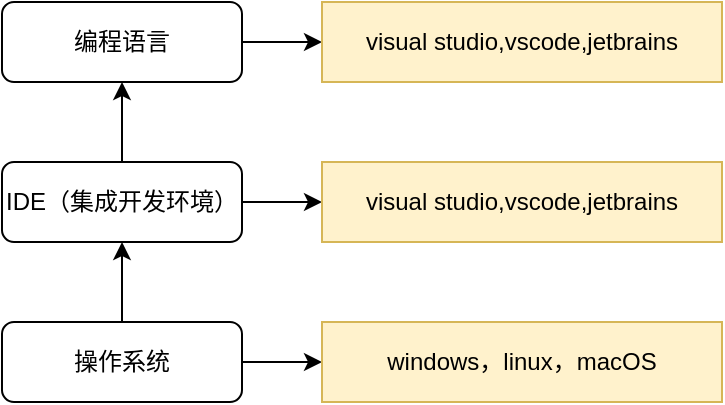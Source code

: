 <mxfile version="26.0.4">
  <diagram name="第 1 页" id="2PaTePIugPHHl7PnfuIq">
    <mxGraphModel dx="1221" dy="725" grid="1" gridSize="10" guides="1" tooltips="1" connect="1" arrows="1" fold="1" page="1" pageScale="1" pageWidth="827" pageHeight="1169" math="0" shadow="0">
      <root>
        <mxCell id="0" />
        <mxCell id="1" parent="0" />
        <mxCell id="giEs7h58x9QLjQZyeRm1-7" value="" style="edgeStyle=orthogonalEdgeStyle;rounded=0;orthogonalLoop=1;jettySize=auto;html=1;" edge="1" parent="1" source="giEs7h58x9QLjQZyeRm1-2" target="giEs7h58x9QLjQZyeRm1-5">
          <mxGeometry relative="1" as="geometry" />
        </mxCell>
        <mxCell id="giEs7h58x9QLjQZyeRm1-8" value="" style="edgeStyle=orthogonalEdgeStyle;rounded=0;orthogonalLoop=1;jettySize=auto;html=1;" edge="1" parent="1" source="giEs7h58x9QLjQZyeRm1-2" target="giEs7h58x9QLjQZyeRm1-3">
          <mxGeometry relative="1" as="geometry" />
        </mxCell>
        <mxCell id="giEs7h58x9QLjQZyeRm1-2" value="操作系统" style="rounded=1;whiteSpace=wrap;html=1;" vertex="1" parent="1">
          <mxGeometry x="360" y="400" width="120" height="40" as="geometry" />
        </mxCell>
        <mxCell id="giEs7h58x9QLjQZyeRm1-9" value="" style="edgeStyle=orthogonalEdgeStyle;rounded=0;orthogonalLoop=1;jettySize=auto;html=1;" edge="1" parent="1" source="giEs7h58x9QLjQZyeRm1-3" target="giEs7h58x9QLjQZyeRm1-4">
          <mxGeometry relative="1" as="geometry" />
        </mxCell>
        <mxCell id="giEs7h58x9QLjQZyeRm1-11" value="" style="edgeStyle=orthogonalEdgeStyle;rounded=0;orthogonalLoop=1;jettySize=auto;html=1;" edge="1" parent="1" source="giEs7h58x9QLjQZyeRm1-3" target="giEs7h58x9QLjQZyeRm1-10">
          <mxGeometry relative="1" as="geometry" />
        </mxCell>
        <mxCell id="giEs7h58x9QLjQZyeRm1-3" value="IDE（集成开发环境）" style="rounded=1;whiteSpace=wrap;html=1;" vertex="1" parent="1">
          <mxGeometry x="360" y="320" width="120" height="40" as="geometry" />
        </mxCell>
        <mxCell id="giEs7h58x9QLjQZyeRm1-13" value="" style="edgeStyle=orthogonalEdgeStyle;rounded=0;orthogonalLoop=1;jettySize=auto;html=1;" edge="1" parent="1" source="giEs7h58x9QLjQZyeRm1-4" target="giEs7h58x9QLjQZyeRm1-12">
          <mxGeometry relative="1" as="geometry" />
        </mxCell>
        <mxCell id="giEs7h58x9QLjQZyeRm1-4" value="编程语言" style="rounded=1;whiteSpace=wrap;html=1;" vertex="1" parent="1">
          <mxGeometry x="360" y="240" width="120" height="40" as="geometry" />
        </mxCell>
        <mxCell id="giEs7h58x9QLjQZyeRm1-5" value="windows，linux，macOS" style="text;html=1;align=center;verticalAlign=middle;whiteSpace=wrap;rounded=0;fillColor=#fff2cc;strokeColor=#d6b656;" vertex="1" parent="1">
          <mxGeometry x="520" y="400" width="200" height="40" as="geometry" />
        </mxCell>
        <mxCell id="giEs7h58x9QLjQZyeRm1-10" value="visual studio,vscode,jetbrains" style="text;html=1;align=center;verticalAlign=middle;whiteSpace=wrap;rounded=0;fillColor=#fff2cc;strokeColor=#d6b656;" vertex="1" parent="1">
          <mxGeometry x="520" y="320" width="200" height="40" as="geometry" />
        </mxCell>
        <mxCell id="giEs7h58x9QLjQZyeRm1-12" value="visual studio,vscode,jetbrains" style="text;html=1;align=center;verticalAlign=middle;whiteSpace=wrap;rounded=0;fillColor=#fff2cc;strokeColor=#d6b656;" vertex="1" parent="1">
          <mxGeometry x="520" y="240" width="200" height="40" as="geometry" />
        </mxCell>
      </root>
    </mxGraphModel>
  </diagram>
</mxfile>
